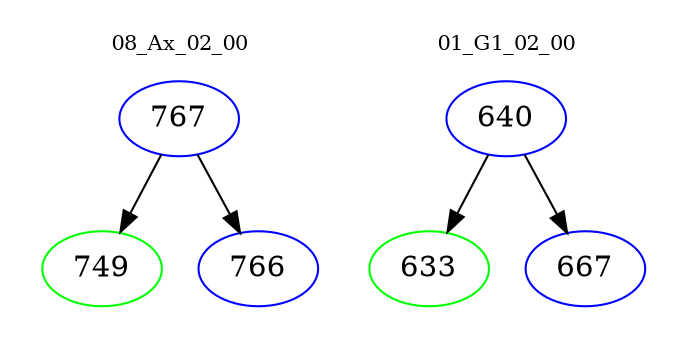 digraph{
subgraph cluster_0 {
color = white
label = "08_Ax_02_00";
fontsize=10;
T0_767 [label="767", color="blue"]
T0_767 -> T0_749 [color="black"]
T0_749 [label="749", color="green"]
T0_767 -> T0_766 [color="black"]
T0_766 [label="766", color="blue"]
}
subgraph cluster_1 {
color = white
label = "01_G1_02_00";
fontsize=10;
T1_640 [label="640", color="blue"]
T1_640 -> T1_633 [color="black"]
T1_633 [label="633", color="green"]
T1_640 -> T1_667 [color="black"]
T1_667 [label="667", color="blue"]
}
}
